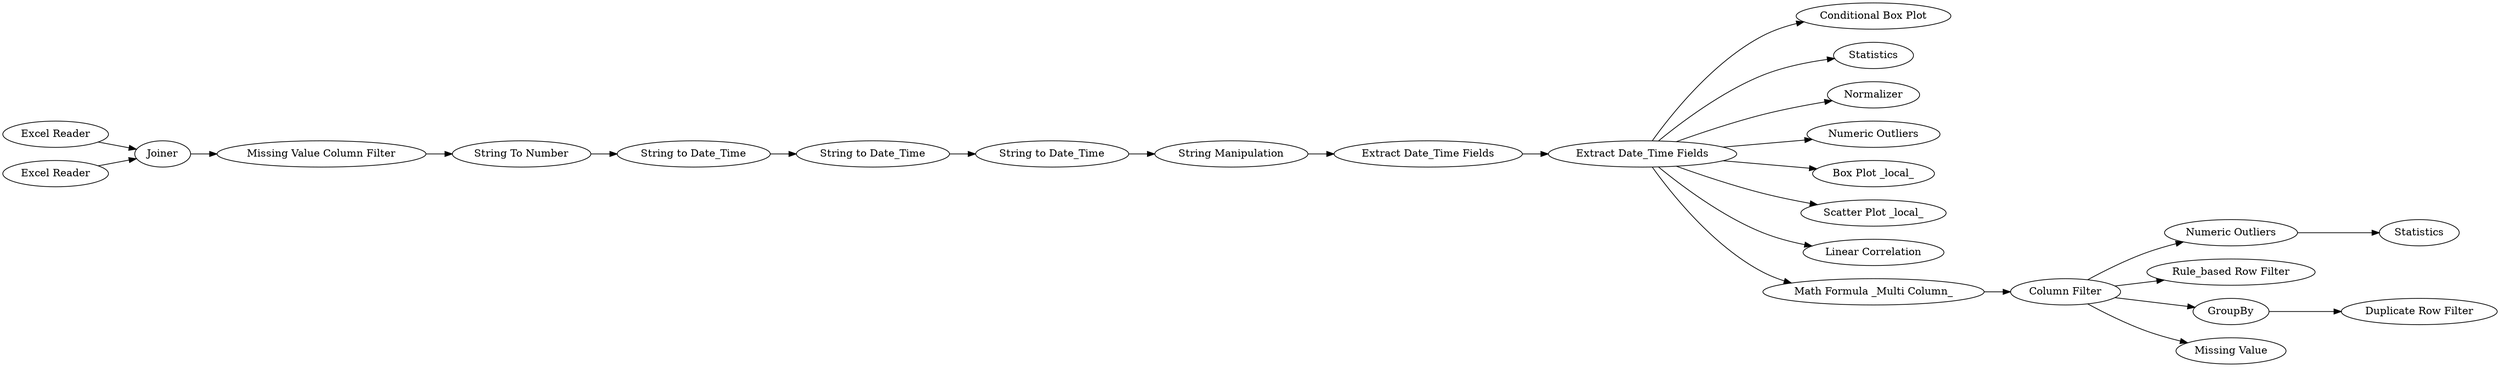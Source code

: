 digraph {
	"-1554598033517697277_19" [label="Numeric Outliers"]
	"-1554598033517697277_12" [label="Extract Date_Time Fields"]
	"-1554598033517697277_25" [label="Conditional Box Plot"]
	"-1554598033517697277_10" [label=Statistics]
	"-1554598033517697277_5" [label=Joiner]
	"-1554598033517697277_27" [label="Column Filter"]
	"-1554598033517697277_31" [label=Statistics]
	"-1554598033517697277_14" [label="String Manipulation"]
	"-1554598033517697277_1" [label="Excel Reader"]
	"-1554598033517697277_18" [label=Normalizer]
	"-1554598033517697277_11" [label="Extract Date_Time Fields"]
	"-1554598033517697277_30" [label="Rule_based Row Filter"]
	"-1554598033517697277_29" [label=GroupBy]
	"-1554598033517697277_23" [label="Duplicate Row Filter"]
	"-1554598033517697277_4" [label="Excel Reader"]
	"-1554598033517697277_32" [label="Missing Value"]
	"-1554598033517697277_7" [label="Missing Value Column Filter"]
	"-1554598033517697277_20" [label="Numeric Outliers"]
	"-1554598033517697277_8" [label="String to Date_Time"]
	"-1554598033517697277_3" [label="String to Date_Time"]
	"-1554598033517697277_22" [label="Box Plot _local_"]
	"-1554598033517697277_24" [label="Scatter Plot _local_"]
	"-1554598033517697277_26" [label="Linear Correlation"]
	"-1554598033517697277_9" [label="String to Date_Time"]
	"-1554598033517697277_28" [label="Math Formula _Multi Column_"]
	"-1554598033517697277_2" [label="String To Number"]
	"-1554598033517697277_27" -> "-1554598033517697277_29"
	"-1554598033517697277_7" -> "-1554598033517697277_2"
	"-1554598033517697277_12" -> "-1554598033517697277_28"
	"-1554598033517697277_19" -> "-1554598033517697277_31"
	"-1554598033517697277_27" -> "-1554598033517697277_32"
	"-1554598033517697277_27" -> "-1554598033517697277_19"
	"-1554598033517697277_12" -> "-1554598033517697277_22"
	"-1554598033517697277_12" -> "-1554598033517697277_26"
	"-1554598033517697277_9" -> "-1554598033517697277_14"
	"-1554598033517697277_5" -> "-1554598033517697277_7"
	"-1554598033517697277_12" -> "-1554598033517697277_24"
	"-1554598033517697277_12" -> "-1554598033517697277_10"
	"-1554598033517697277_11" -> "-1554598033517697277_12"
	"-1554598033517697277_12" -> "-1554598033517697277_25"
	"-1554598033517697277_8" -> "-1554598033517697277_9"
	"-1554598033517697277_12" -> "-1554598033517697277_20"
	"-1554598033517697277_2" -> "-1554598033517697277_3"
	"-1554598033517697277_12" -> "-1554598033517697277_18"
	"-1554598033517697277_3" -> "-1554598033517697277_8"
	"-1554598033517697277_1" -> "-1554598033517697277_5"
	"-1554598033517697277_29" -> "-1554598033517697277_23"
	"-1554598033517697277_14" -> "-1554598033517697277_11"
	"-1554598033517697277_28" -> "-1554598033517697277_27"
	"-1554598033517697277_27" -> "-1554598033517697277_30"
	"-1554598033517697277_4" -> "-1554598033517697277_5"
	rankdir=LR
}
